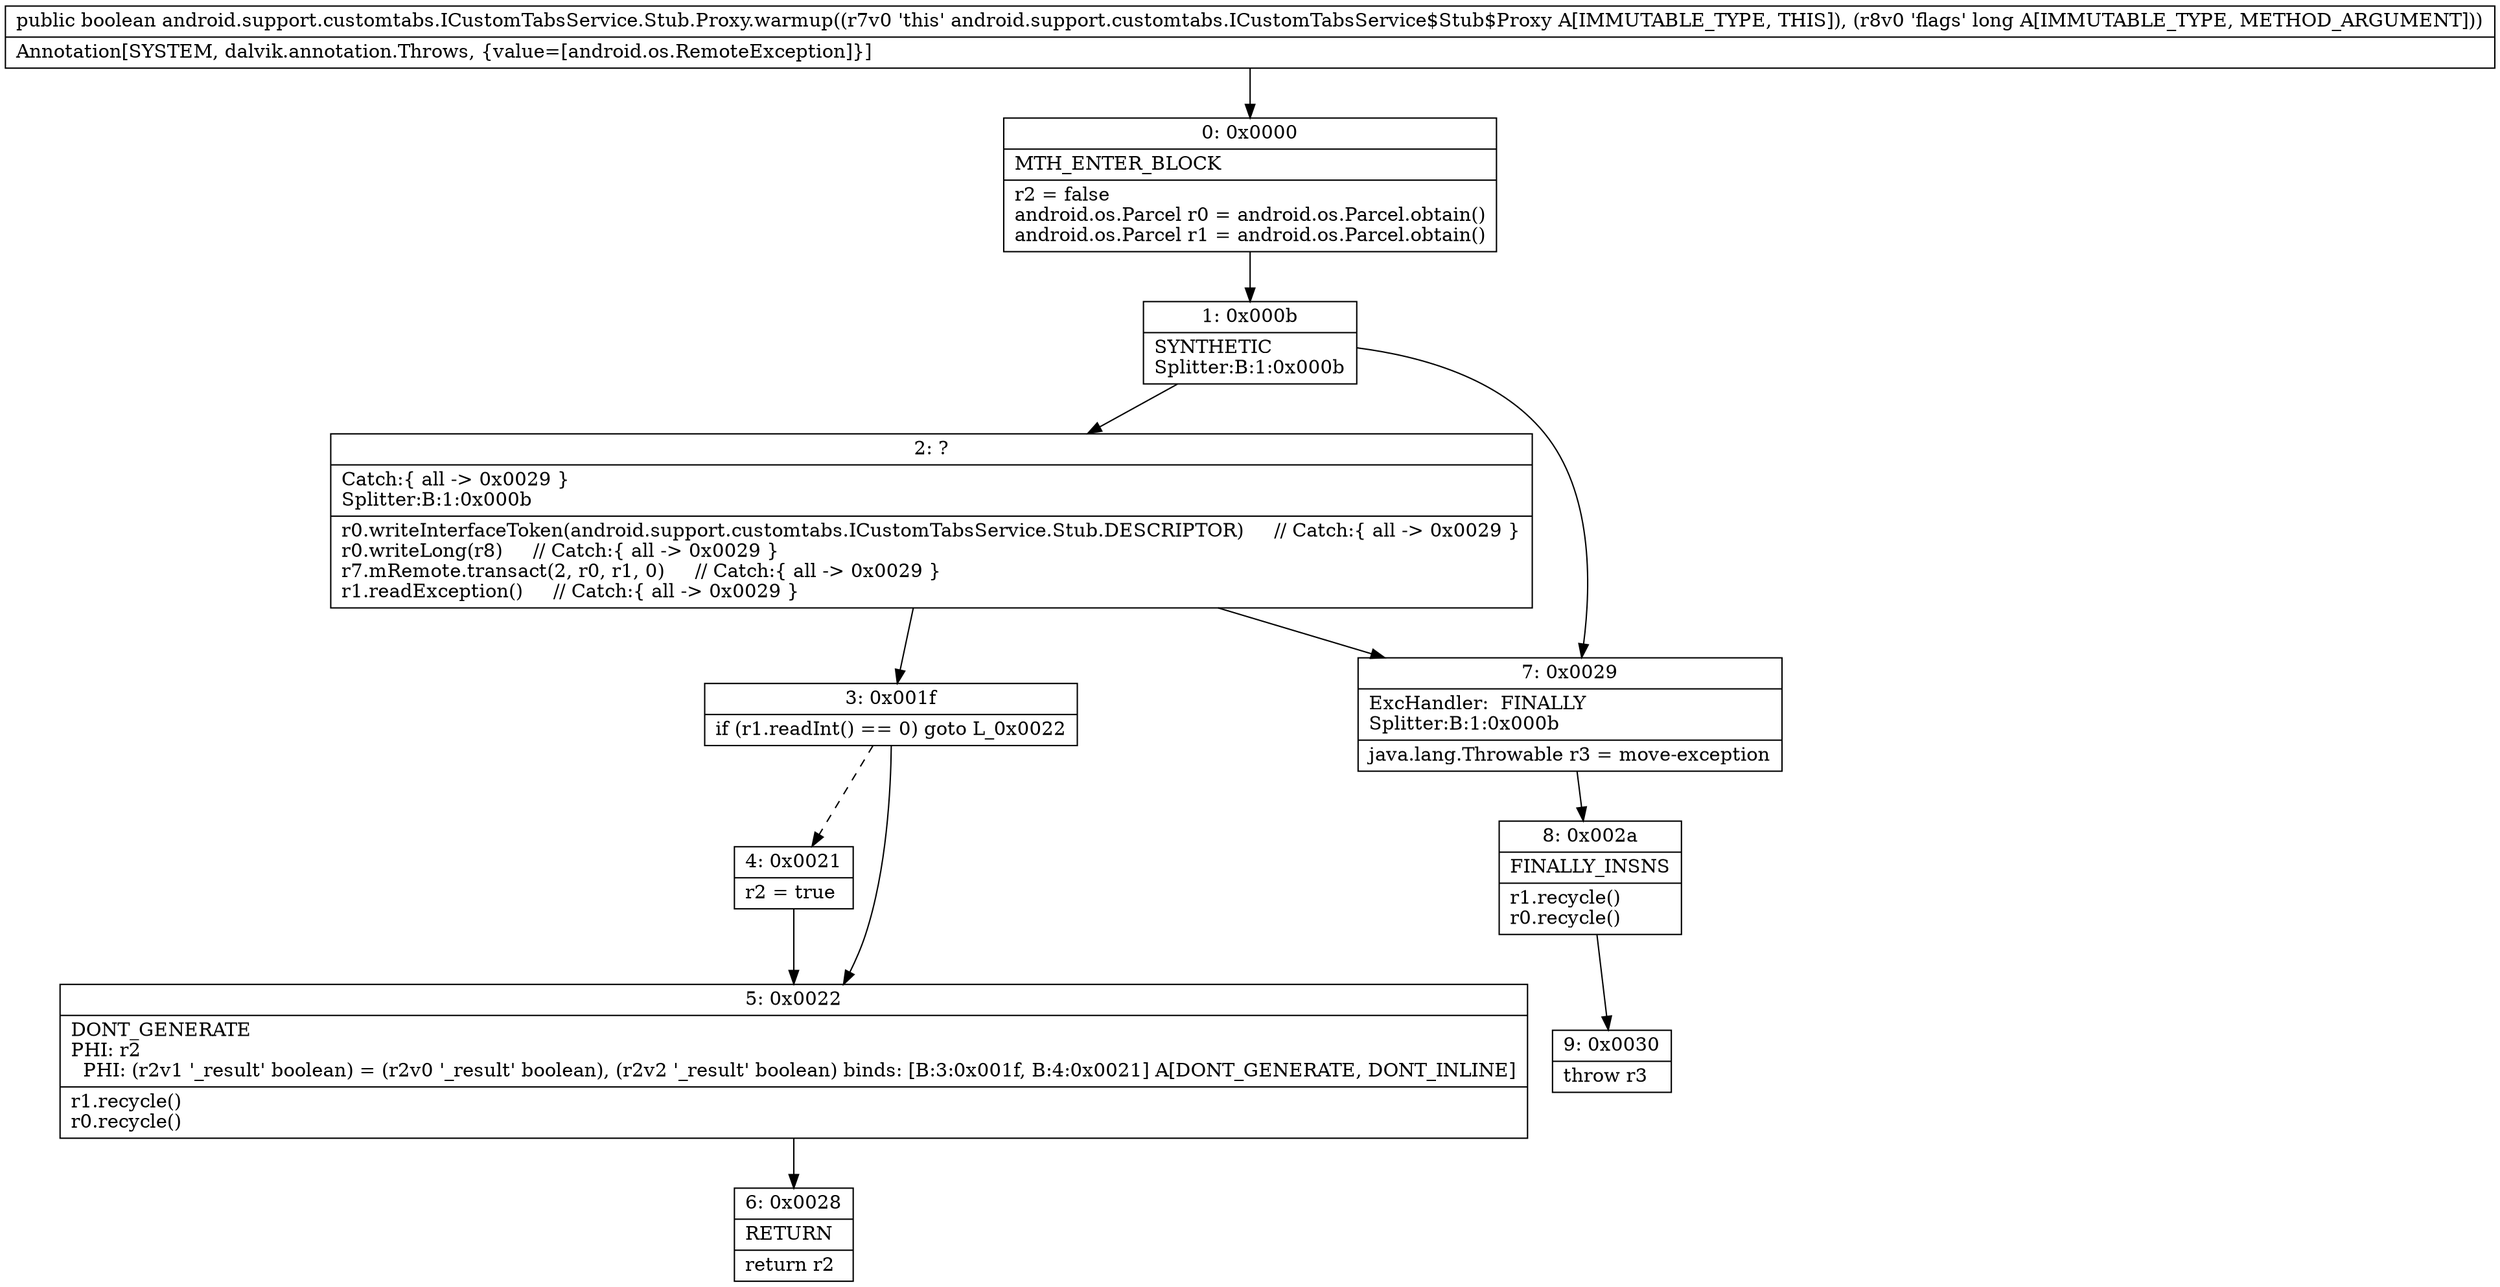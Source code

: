 digraph "CFG forandroid.support.customtabs.ICustomTabsService.Stub.Proxy.warmup(J)Z" {
Node_0 [shape=record,label="{0\:\ 0x0000|MTH_ENTER_BLOCK\l|r2 = false\landroid.os.Parcel r0 = android.os.Parcel.obtain()\landroid.os.Parcel r1 = android.os.Parcel.obtain()\l}"];
Node_1 [shape=record,label="{1\:\ 0x000b|SYNTHETIC\lSplitter:B:1:0x000b\l}"];
Node_2 [shape=record,label="{2\:\ ?|Catch:\{ all \-\> 0x0029 \}\lSplitter:B:1:0x000b\l|r0.writeInterfaceToken(android.support.customtabs.ICustomTabsService.Stub.DESCRIPTOR)     \/\/ Catch:\{ all \-\> 0x0029 \}\lr0.writeLong(r8)     \/\/ Catch:\{ all \-\> 0x0029 \}\lr7.mRemote.transact(2, r0, r1, 0)     \/\/ Catch:\{ all \-\> 0x0029 \}\lr1.readException()     \/\/ Catch:\{ all \-\> 0x0029 \}\l}"];
Node_3 [shape=record,label="{3\:\ 0x001f|if (r1.readInt() == 0) goto L_0x0022\l}"];
Node_4 [shape=record,label="{4\:\ 0x0021|r2 = true\l}"];
Node_5 [shape=record,label="{5\:\ 0x0022|DONT_GENERATE\lPHI: r2 \l  PHI: (r2v1 '_result' boolean) = (r2v0 '_result' boolean), (r2v2 '_result' boolean) binds: [B:3:0x001f, B:4:0x0021] A[DONT_GENERATE, DONT_INLINE]\l|r1.recycle()\lr0.recycle()\l}"];
Node_6 [shape=record,label="{6\:\ 0x0028|RETURN\l|return r2\l}"];
Node_7 [shape=record,label="{7\:\ 0x0029|ExcHandler:  FINALLY\lSplitter:B:1:0x000b\l|java.lang.Throwable r3 = move\-exception\l}"];
Node_8 [shape=record,label="{8\:\ 0x002a|FINALLY_INSNS\l|r1.recycle()\lr0.recycle()\l}"];
Node_9 [shape=record,label="{9\:\ 0x0030|throw r3\l}"];
MethodNode[shape=record,label="{public boolean android.support.customtabs.ICustomTabsService.Stub.Proxy.warmup((r7v0 'this' android.support.customtabs.ICustomTabsService$Stub$Proxy A[IMMUTABLE_TYPE, THIS]), (r8v0 'flags' long A[IMMUTABLE_TYPE, METHOD_ARGUMENT]))  | Annotation[SYSTEM, dalvik.annotation.Throws, \{value=[android.os.RemoteException]\}]\l}"];
MethodNode -> Node_0;
Node_0 -> Node_1;
Node_1 -> Node_2;
Node_1 -> Node_7;
Node_2 -> Node_7;
Node_2 -> Node_3;
Node_3 -> Node_4[style=dashed];
Node_3 -> Node_5;
Node_4 -> Node_5;
Node_5 -> Node_6;
Node_7 -> Node_8;
Node_8 -> Node_9;
}

